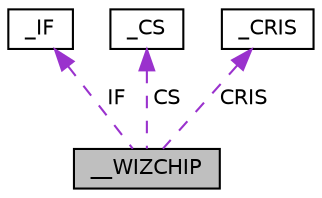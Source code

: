 digraph "__WIZCHIP"
{
 // LATEX_PDF_SIZE
  edge [fontname="Helvetica",fontsize="10",labelfontname="Helvetica",labelfontsize="10"];
  node [fontname="Helvetica",fontsize="10",shape=record];
  Node1 [label="__WIZCHIP",height=0.2,width=0.4,color="black", fillcolor="grey75", style="filled", fontcolor="black",tooltip="The set of callback functions for W5500:WIZCHIP I/O functions W5200:WIZCHIP_IO_Functions_W5200."];
  Node2 -> Node1 [dir="back",color="darkorchid3",fontsize="10",style="dashed",label=" IF" ,fontname="Helvetica"];
  Node2 [label="_IF",height=0.2,width=0.4,color="black", fillcolor="white", style="filled",URL="$union_____w_i_z_c_h_i_p_1_1___i_f.html",tooltip=" "];
  Node3 -> Node1 [dir="back",color="darkorchid3",fontsize="10",style="dashed",label=" CS" ,fontname="Helvetica"];
  Node3 [label="_CS",height=0.2,width=0.4,color="black", fillcolor="white", style="filled",URL="$struct_____w_i_z_c_h_i_p_1_1___c_s.html",tooltip=" "];
  Node4 -> Node1 [dir="back",color="darkorchid3",fontsize="10",style="dashed",label=" CRIS" ,fontname="Helvetica"];
  Node4 [label="_CRIS",height=0.2,width=0.4,color="black", fillcolor="white", style="filled",URL="$struct_____w_i_z_c_h_i_p_1_1___c_r_i_s.html",tooltip=" "];
}
